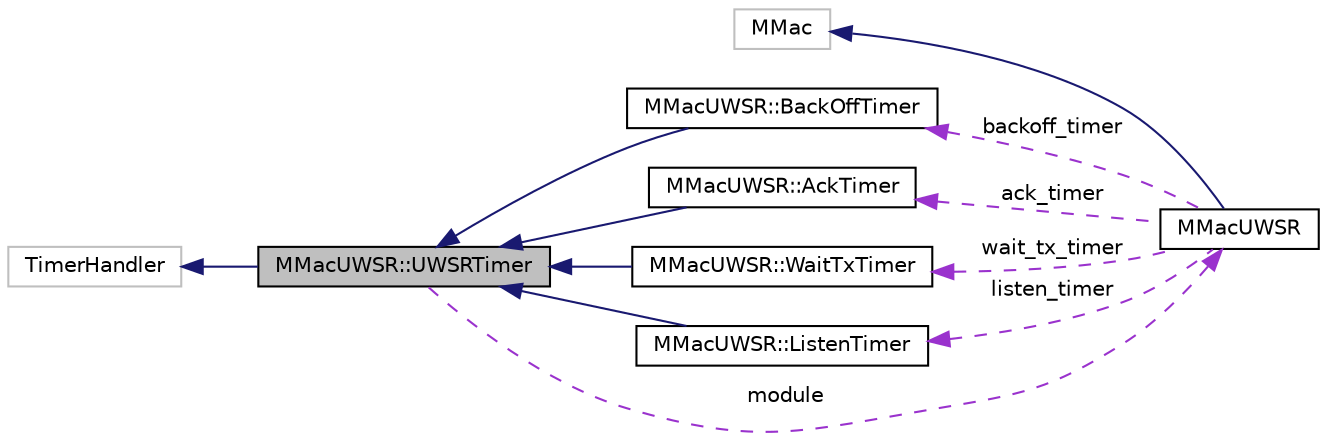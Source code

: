 digraph "MMacUWSR::UWSRTimer"
{
 // LATEX_PDF_SIZE
  edge [fontname="Helvetica",fontsize="10",labelfontname="Helvetica",labelfontsize="10"];
  node [fontname="Helvetica",fontsize="10",shape=record];
  rankdir="LR";
  Node1 [label="MMacUWSR::UWSRTimer",height=0.2,width=0.4,color="black", fillcolor="grey75", style="filled", fontcolor="black",tooltip="Base class of all the timer used in this protocol."];
  Node2 -> Node1 [dir="back",color="midnightblue",fontsize="10",style="solid",fontname="Helvetica"];
  Node2 [label="TimerHandler",height=0.2,width=0.4,color="grey75", fillcolor="white", style="filled",tooltip=" "];
  Node3 -> Node1 [dir="back",color="darkorchid3",fontsize="10",style="dashed",label=" module" ,fontname="Helvetica"];
  Node3 [label="MMacUWSR",height=0.2,width=0.4,color="black", fillcolor="white", style="filled",URL="$classMMacUWSR.html",tooltip="This is the base class of MMacUWSR protocol, which is a derived class of MMac."];
  Node4 -> Node3 [dir="back",color="midnightblue",fontsize="10",style="solid",fontname="Helvetica"];
  Node4 [label="MMac",height=0.2,width=0.4,color="grey75", fillcolor="white", style="filled",tooltip=" "];
  Node5 -> Node3 [dir="back",color="darkorchid3",fontsize="10",style="dashed",label=" backoff_timer" ,fontname="Helvetica"];
  Node5 [label="MMacUWSR::BackOffTimer",height=0.2,width=0.4,color="black", fillcolor="white", style="filled",URL="$classMMacUWSR_1_1BackOffTimer.html",tooltip="Base class of BackoffTimer."];
  Node1 -> Node5 [dir="back",color="midnightblue",fontsize="10",style="solid",fontname="Helvetica"];
  Node6 -> Node3 [dir="back",color="darkorchid3",fontsize="10",style="dashed",label=" ack_timer" ,fontname="Helvetica"];
  Node6 [label="MMacUWSR::AckTimer",height=0.2,width=0.4,color="black", fillcolor="white", style="filled",URL="$classMMacUWSR_1_1AckTimer.html",tooltip="Base class of AckTimer, which is a derived class of UWSRTimer."];
  Node1 -> Node6 [dir="back",color="midnightblue",fontsize="10",style="solid",fontname="Helvetica"];
  Node7 -> Node3 [dir="back",color="darkorchid3",fontsize="10",style="dashed",label=" wait_tx_timer" ,fontname="Helvetica"];
  Node7 [label="MMacUWSR::WaitTxTimer",height=0.2,width=0.4,color="black", fillcolor="white", style="filled",URL="$classMMacUWSR_1_1WaitTxTimer.html",tooltip="Base class of WaitTxTimer, which is a derived class of UWSRTimer."];
  Node1 -> Node7 [dir="back",color="midnightblue",fontsize="10",style="solid",fontname="Helvetica"];
  Node8 -> Node3 [dir="back",color="darkorchid3",fontsize="10",style="dashed",label=" listen_timer" ,fontname="Helvetica"];
  Node8 [label="MMacUWSR::ListenTimer",height=0.2,width=0.4,color="black", fillcolor="white", style="filled",URL="$classMMacUWSR_1_1ListenTimer.html",tooltip="Base class of ListenTimer, which is a derived class of UWSRTimer."];
  Node1 -> Node8 [dir="back",color="midnightblue",fontsize="10",style="solid",fontname="Helvetica"];
}
